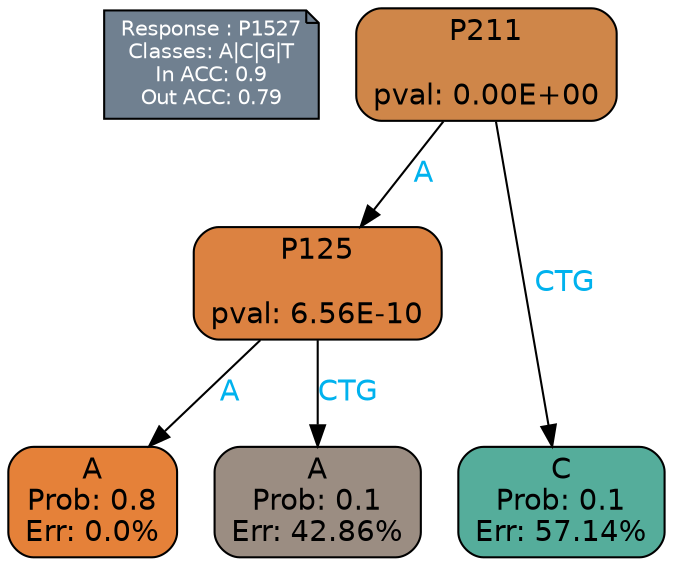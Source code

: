 digraph Tree {
node [shape=box, style="filled, rounded", color="black", fontname=helvetica] ;
graph [ranksep=equally, splines=polylines, bgcolor=transparent, dpi=600] ;
edge [fontname=helvetica] ;
LEGEND [label="Response : P1527
Classes: A|C|G|T
In ACC: 0.9
Out ACC: 0.79
",shape=note,align=left,style=filled,fillcolor="slategray",fontcolor="white",fontsize=10];1 [label="P211

pval: 0.00E+00", fillcolor="#cf8649"] ;
2 [label="P125

pval: 6.56E-10", fillcolor="#dc8241"] ;
3 [label="A
Prob: 0.8
Err: 0.0%", fillcolor="#e58139"] ;
4 [label="A
Prob: 0.1
Err: 42.86%", fillcolor="#9b8d82"] ;
5 [label="C
Prob: 0.1
Err: 57.14%", fillcolor="#55ad9b"] ;
1 -> 2 [label="A",fontcolor=deepskyblue2] ;
1 -> 5 [label="CTG",fontcolor=deepskyblue2] ;
2 -> 3 [label="A",fontcolor=deepskyblue2] ;
2 -> 4 [label="CTG",fontcolor=deepskyblue2] ;
{rank = same; 3;4;5;}{rank = same; LEGEND;1;}}